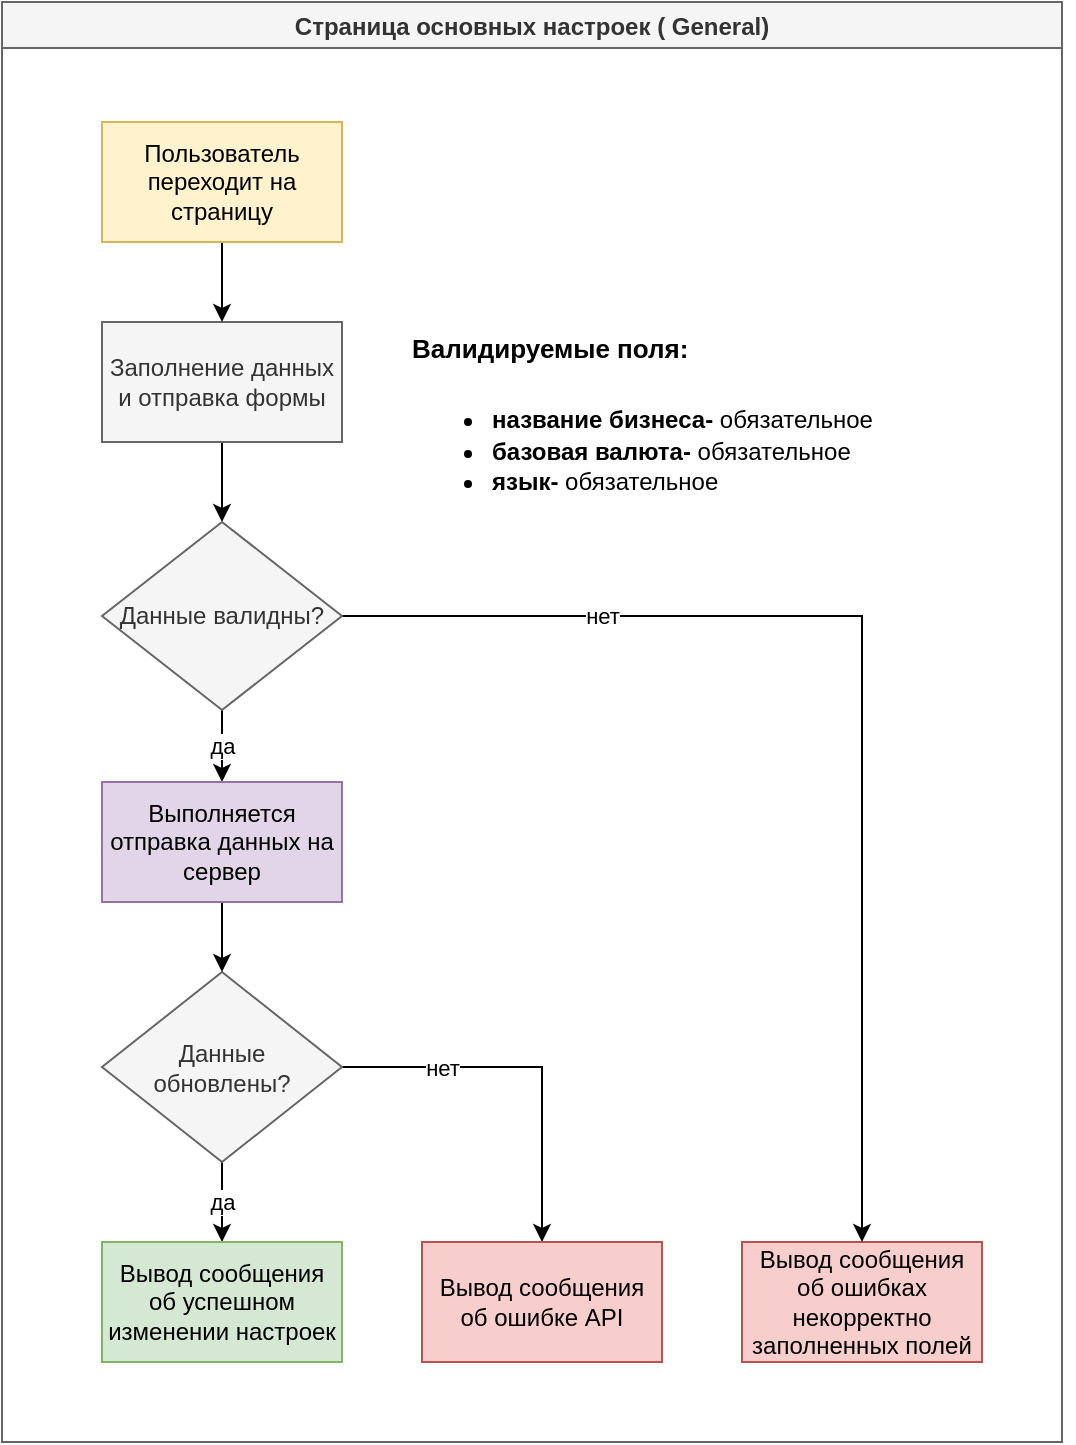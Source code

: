 <mxfile version="14.7.10" type="device"><diagram id="XnN1r2juiMTx2BJpTN9Q" name="Page-1"><mxGraphModel dx="211" dy="-622" grid="1" gridSize="10" guides="1" tooltips="1" connect="1" arrows="1" fold="1" page="1" pageScale="1" pageWidth="827" pageHeight="1169" math="0" shadow="0"><root><mxCell id="0"/><mxCell id="1" parent="0"/><mxCell id="O-5O_CChPWYf8VVsb2KI-1" value="Страница основных настроек ( General)" style="swimlane;fillColor=#f5f5f5;strokeColor=#666666;fontStyle=1;fontColor=#333333;startSize=23;" parent="1" vertex="1"><mxGeometry x="990" y="1200" width="530" height="720" as="geometry"/></mxCell><mxCell id="O-5O_CChPWYf8VVsb2KI-2" style="edgeStyle=orthogonalEdgeStyle;rounded=0;orthogonalLoop=1;jettySize=auto;html=1;exitX=0.5;exitY=1;exitDx=0;exitDy=0;entryX=0.5;entryY=0;entryDx=0;entryDy=0;" parent="O-5O_CChPWYf8VVsb2KI-1" source="O-5O_CChPWYf8VVsb2KI-3" target="O-5O_CChPWYf8VVsb2KI-15" edge="1"><mxGeometry relative="1" as="geometry"><mxPoint x="110" y="260" as="targetPoint"/></mxGeometry></mxCell><mxCell id="O-5O_CChPWYf8VVsb2KI-3" value="Заполнение данных и отправка формы" style="rounded=0;whiteSpace=wrap;html=1;fillColor=#f5f5f5;strokeColor=#666666;fontColor=#333333;" parent="O-5O_CChPWYf8VVsb2KI-1" vertex="1"><mxGeometry x="50" y="160" width="120" height="60" as="geometry"/></mxCell><mxCell id="O-5O_CChPWYf8VVsb2KI-4" value="да" style="edgeStyle=orthogonalEdgeStyle;rounded=0;orthogonalLoop=1;jettySize=auto;html=1;exitX=1;exitY=0.5;exitDx=0;exitDy=0;entryX=0.5;entryY=0;entryDx=0;entryDy=0;" parent="O-5O_CChPWYf8VVsb2KI-1" source="O-5O_CChPWYf8VVsb2KI-6" target="O-5O_CChPWYf8VVsb2KI-10" edge="1"><mxGeometry relative="1" as="geometry"/></mxCell><mxCell id="O-5O_CChPWYf8VVsb2KI-5" value="нет" style="edgeStyle=orthogonalEdgeStyle;rounded=0;orthogonalLoop=1;jettySize=auto;html=1;exitX=0.5;exitY=0;exitDx=0;exitDy=0;entryX=0.5;entryY=0;entryDx=0;entryDy=0;" parent="O-5O_CChPWYf8VVsb2KI-1" source="O-5O_CChPWYf8VVsb2KI-6" target="O-5O_CChPWYf8VVsb2KI-9" edge="1"><mxGeometry x="-0.467" relative="1" as="geometry"><mxPoint as="offset"/></mxGeometry></mxCell><mxCell id="O-5O_CChPWYf8VVsb2KI-6" value="Данные &lt;br&gt;обновлены?" style="rhombus;whiteSpace=wrap;html=1;rounded=0;strokeColor=#666666;fillColor=#f5f5f5;direction=south;fontColor=#333333;" parent="O-5O_CChPWYf8VVsb2KI-1" vertex="1"><mxGeometry x="50" y="485" width="120" height="95" as="geometry"/></mxCell><mxCell id="O-5O_CChPWYf8VVsb2KI-7" value="Вывод сообщения об ошибках некорректно заполненных полей" style="whiteSpace=wrap;html=1;rounded=0;strokeColor=#b85450;fillColor=#f8cecc;" parent="O-5O_CChPWYf8VVsb2KI-1" vertex="1"><mxGeometry x="370" y="620" width="120" height="60" as="geometry"/></mxCell><mxCell id="O-5O_CChPWYf8VVsb2KI-8" value="&lt;h1&gt;&lt;font style=&quot;font-size: 13px&quot;&gt;Валидируемые поля:&lt;/font&gt;&lt;/h1&gt;&lt;div&gt;&lt;ul&gt;&lt;li&gt;&lt;font style=&quot;font-size: 13px&quot;&gt;&lt;b style=&quot;font-size: 12px&quot;&gt;название бизнеса-&lt;/b&gt;&lt;span style=&quot;font-size: 12px&quot;&gt;&amp;nbsp;обязательное&lt;/span&gt;&lt;/font&gt;&lt;/li&gt;&lt;li&gt;&lt;font style=&quot;font-size: 13px&quot;&gt;&lt;span style=&quot;font-size: 12px&quot;&gt;&lt;b&gt;базовая валюта-&lt;/b&gt; обязательное&lt;/span&gt;&lt;/font&gt;&lt;/li&gt;&lt;li&gt;&lt;font style=&quot;font-size: 13px&quot;&gt;&lt;span style=&quot;font-size: 12px&quot;&gt;&lt;b&gt;язык-&lt;/b&gt; обязательное&lt;/span&gt;&lt;/font&gt;&lt;/li&gt;&lt;/ul&gt;&lt;/div&gt;&lt;p&gt;&lt;br&gt;&lt;/p&gt;&lt;p&gt;&lt;br&gt;&lt;/p&gt;&lt;p&gt;&lt;br&gt;&lt;/p&gt;&lt;p&gt;&lt;br&gt;&lt;/p&gt;&lt;p&gt;&lt;br&gt;&lt;/p&gt;" style="text;html=1;strokeColor=none;fillColor=none;spacing=5;spacingTop=-20;whiteSpace=wrap;overflow=hidden;rounded=0;" parent="O-5O_CChPWYf8VVsb2KI-1" vertex="1"><mxGeometry x="200" y="150" width="336" height="100" as="geometry"/></mxCell><mxCell id="O-5O_CChPWYf8VVsb2KI-9" value="Вывод сообщения об ошибке API" style="whiteSpace=wrap;html=1;rounded=0;strokeColor=#b85450;fillColor=#f8cecc;" parent="O-5O_CChPWYf8VVsb2KI-1" vertex="1"><mxGeometry x="210" y="620" width="120" height="60" as="geometry"/></mxCell><mxCell id="O-5O_CChPWYf8VVsb2KI-10" value="Вывод сообщения об успешном изменении настроек" style="rounded=0;whiteSpace=wrap;html=1;fillColor=#d5e8d4;strokeColor=#82b366;" parent="O-5O_CChPWYf8VVsb2KI-1" vertex="1"><mxGeometry x="50" y="620" width="120" height="60" as="geometry"/></mxCell><mxCell id="O-5O_CChPWYf8VVsb2KI-11" style="edgeStyle=orthogonalEdgeStyle;rounded=0;orthogonalLoop=1;jettySize=auto;html=1;exitX=0.5;exitY=1;exitDx=0;exitDy=0;entryX=0.5;entryY=0;entryDx=0;entryDy=0;" parent="O-5O_CChPWYf8VVsb2KI-1" source="O-5O_CChPWYf8VVsb2KI-12" target="O-5O_CChPWYf8VVsb2KI-3" edge="1"><mxGeometry relative="1" as="geometry"/></mxCell><mxCell id="O-5O_CChPWYf8VVsb2KI-12" value="Пользователь переходит на страницу" style="whiteSpace=wrap;html=1;rounded=0;strokeColor=#d6b656;fillColor=#fff2cc;" parent="O-5O_CChPWYf8VVsb2KI-1" vertex="1"><mxGeometry x="50" y="60" width="120" height="60" as="geometry"/></mxCell><mxCell id="O-5O_CChPWYf8VVsb2KI-13" value="да" style="edgeStyle=orthogonalEdgeStyle;rounded=0;orthogonalLoop=1;jettySize=auto;html=1;exitX=0.5;exitY=1;exitDx=0;exitDy=0;entryX=0.5;entryY=0;entryDx=0;entryDy=0;" parent="O-5O_CChPWYf8VVsb2KI-1" source="O-5O_CChPWYf8VVsb2KI-15" target="O-5O_CChPWYf8VVsb2KI-17" edge="1"><mxGeometry relative="1" as="geometry"/></mxCell><mxCell id="O-5O_CChPWYf8VVsb2KI-14" value="нет" style="edgeStyle=orthogonalEdgeStyle;rounded=0;orthogonalLoop=1;jettySize=auto;html=1;entryX=0.5;entryY=0;entryDx=0;entryDy=0;" parent="O-5O_CChPWYf8VVsb2KI-1" source="O-5O_CChPWYf8VVsb2KI-15" target="O-5O_CChPWYf8VVsb2KI-7" edge="1"><mxGeometry x="-0.546" relative="1" as="geometry"><mxPoint as="offset"/></mxGeometry></mxCell><mxCell id="O-5O_CChPWYf8VVsb2KI-15" value="Данные валидны?" style="rhombus;whiteSpace=wrap;html=1;fillColor=#f5f5f5;strokeColor=#666666;strokeWidth=1;fontColor=#333333;fontStyle=0" parent="O-5O_CChPWYf8VVsb2KI-1" vertex="1"><mxGeometry x="50" y="260" width="120" height="94" as="geometry"/></mxCell><mxCell id="O-5O_CChPWYf8VVsb2KI-16" style="edgeStyle=orthogonalEdgeStyle;rounded=0;orthogonalLoop=1;jettySize=auto;html=1;entryX=0;entryY=0.5;entryDx=0;entryDy=0;" parent="O-5O_CChPWYf8VVsb2KI-1" source="O-5O_CChPWYf8VVsb2KI-17" target="O-5O_CChPWYf8VVsb2KI-6" edge="1"><mxGeometry relative="1" as="geometry"/></mxCell><mxCell id="O-5O_CChPWYf8VVsb2KI-17" value="Выполняется отправка данных на сервер" style="rounded=0;whiteSpace=wrap;html=1;fillColor=#e1d5e7;strokeColor=#9673a6;" parent="O-5O_CChPWYf8VVsb2KI-1" vertex="1"><mxGeometry x="50" y="390" width="120" height="60" as="geometry"/></mxCell></root></mxGraphModel></diagram></mxfile>